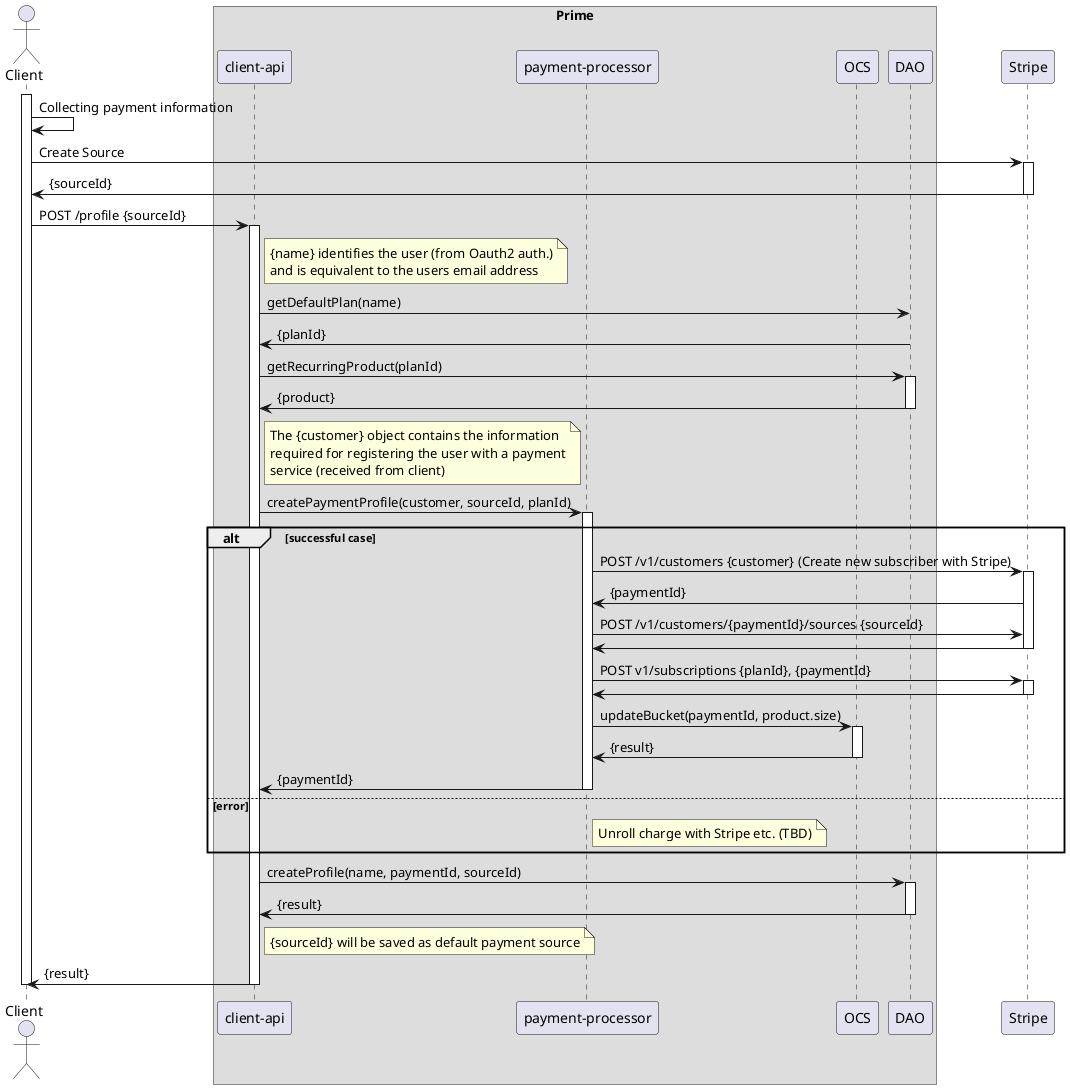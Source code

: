 @startuml

actor Client
participant Client

box "Prime"
    participant "client-api"
    participant "payment-processor"
    participant OCS
    participant DAO
end box
participant Stripe

activate Client
    Client -> Client : Collecting payment information

    Client -> Stripe : Create Source
    activate Stripe
    Stripe -> Client : {sourceId}
    deactivate Stripe

    Client -> "client-api": POST /profile {sourceId}
    activate "client-api"
    note right of "client-api"
       {name} identifies the user (from Oauth2 auth.)
       and is equivalent to the users email address
    end note

    "client-api" -> DAO : getDefaultPlan(name)
    DAO -> "client-api" : {planId}
    deactivate DAO

    "client-api" -> DAO : getRecurringProduct(planId)
    activate DAO
    DAO -> "client-api" : {product}
    deactivate DAO

    note right of "client-api"
       The {customer} object contains the information
       required for registering the user with a payment
       service (received from client)
    end note

    "client-api" -> "payment-processor" : createPaymentProfile(customer, sourceId, planId)
    activate "payment-processor"

    alt successful case
        "payment-processor" -> Stripe : POST /v1/customers {customer} (Create new subscriber with Stripe)
        activate Stripe
        "Stripe" -> "payment-processor" : {paymentId}

        "payment-processor" -> Stripe : POST /v1/customers/{paymentId}/sources {sourceId}
        "Stripe" -> "payment-processor"
        deactivate Stripe

        "payment-processor" -> Stripe : POST v1/subscriptions {planId}, {paymentId}
        activate Stripe
        "Stripe" -> "payment-processor"
        deactivate Stripe

        "payment-processor" -> OCS : updateBucket(paymentId, product.size)
        activate OCS
        OCS -> "payment-processor" : {result}
        deactivate OCS

        "payment-processor" -> "client-api" : {paymentId}
        deactivate "payment-processor"

    else error
       note right of "payment-processor" : Unroll charge with Stripe etc. (TBD)

    end

    "client-api" -> DAO : createProfile(name, paymentId, sourceId)
    activate DAO
    DAO -> "client-api" : {result}
    deactivate DAO
    note right of "client-api"
      {sourceId} will be saved as default payment source
    end note

    "client-api" -> Client : {result}
    deactivate "client-api"

deactivate Client

@enduml
